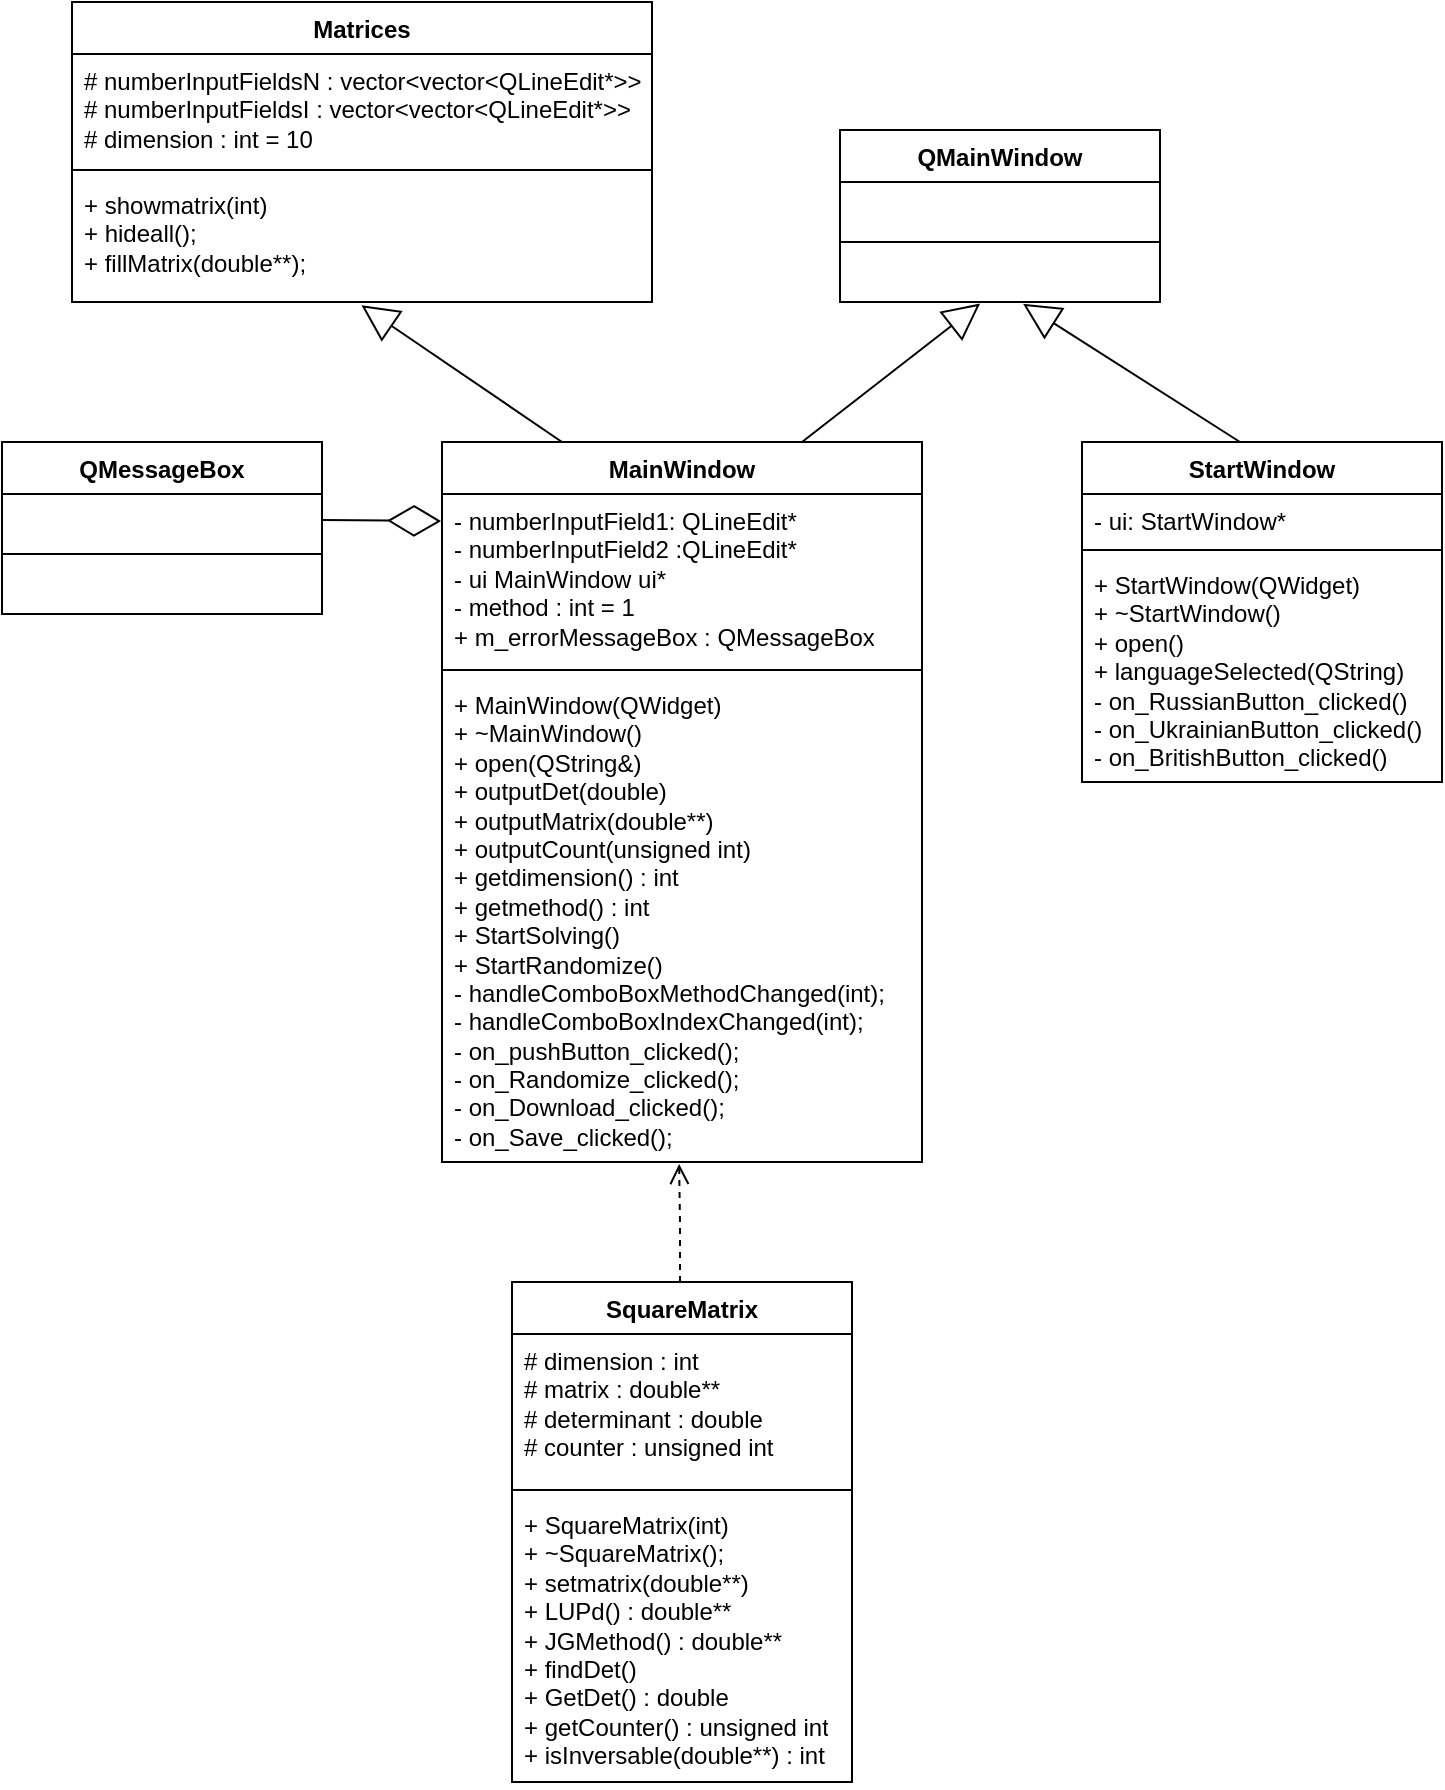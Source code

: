 <mxfile version="21.3.4" type="device">
  <diagram name="Page-1" id="3ufDmLHEPpzudW73PUIJ">
    <mxGraphModel dx="954" dy="584" grid="1" gridSize="10" guides="1" tooltips="1" connect="1" arrows="1" fold="1" page="1" pageScale="1" pageWidth="827" pageHeight="1169" math="0" shadow="0">
      <root>
        <mxCell id="0" />
        <mxCell id="1" parent="0" />
        <mxCell id="Fc50Txc2LML38gy0drnZ-1" value="Matrices" style="swimlane;fontStyle=1;align=center;verticalAlign=top;childLayout=stackLayout;horizontal=1;startSize=26;horizontalStack=0;resizeParent=1;resizeParentMax=0;resizeLast=0;collapsible=1;marginBottom=0;whiteSpace=wrap;html=1;" parent="1" vertex="1">
          <mxGeometry x="75" y="20" width="290" height="150" as="geometry" />
        </mxCell>
        <mxCell id="Fc50Txc2LML38gy0drnZ-2" value="#&amp;nbsp;numberInputFieldsN : vector&amp;lt;vector&amp;lt;QLineEdit*&amp;gt;&amp;gt;&lt;br&gt;#&amp;nbsp;numberInputFieldsI : vector&amp;lt;vector&amp;lt;QLineEdit*&amp;gt;&amp;gt;&lt;br&gt;# dimension : int = 10&lt;br&gt;" style="text;strokeColor=none;fillColor=none;align=left;verticalAlign=top;spacingLeft=4;spacingRight=4;overflow=hidden;rotatable=0;points=[[0,0.5],[1,0.5]];portConstraint=eastwest;whiteSpace=wrap;html=1;" parent="Fc50Txc2LML38gy0drnZ-1" vertex="1">
          <mxGeometry y="26" width="290" height="54" as="geometry" />
        </mxCell>
        <mxCell id="Fc50Txc2LML38gy0drnZ-3" value="" style="line;strokeWidth=1;fillColor=none;align=left;verticalAlign=middle;spacingTop=-1;spacingLeft=3;spacingRight=3;rotatable=0;labelPosition=right;points=[];portConstraint=eastwest;strokeColor=inherit;" parent="Fc50Txc2LML38gy0drnZ-1" vertex="1">
          <mxGeometry y="80" width="290" height="8" as="geometry" />
        </mxCell>
        <mxCell id="Fc50Txc2LML38gy0drnZ-4" value="+&amp;nbsp;showmatrix(int)&lt;div&gt;+ hideall();&lt;/div&gt;&lt;div&gt;+ fillMatrix(double**);&lt;/div&gt;" style="text;strokeColor=none;fillColor=none;align=left;verticalAlign=top;spacingLeft=4;spacingRight=4;overflow=hidden;rotatable=0;points=[[0,0.5],[1,0.5]];portConstraint=eastwest;whiteSpace=wrap;html=1;" parent="Fc50Txc2LML38gy0drnZ-1" vertex="1">
          <mxGeometry y="88" width="290" height="62" as="geometry" />
        </mxCell>
        <mxCell id="Fc50Txc2LML38gy0drnZ-5" value="QMainWindow" style="swimlane;fontStyle=1;align=center;verticalAlign=top;childLayout=stackLayout;horizontal=1;startSize=26;horizontalStack=0;resizeParent=1;resizeParentMax=0;resizeLast=0;collapsible=1;marginBottom=0;whiteSpace=wrap;html=1;" parent="1" vertex="1">
          <mxGeometry x="459" y="84" width="160" height="86" as="geometry" />
        </mxCell>
        <mxCell id="Fc50Txc2LML38gy0drnZ-6" value="&amp;nbsp;" style="text;strokeColor=none;fillColor=none;align=left;verticalAlign=top;spacingLeft=4;spacingRight=4;overflow=hidden;rotatable=0;points=[[0,0.5],[1,0.5]];portConstraint=eastwest;whiteSpace=wrap;html=1;" parent="Fc50Txc2LML38gy0drnZ-5" vertex="1">
          <mxGeometry y="26" width="160" height="26" as="geometry" />
        </mxCell>
        <mxCell id="Fc50Txc2LML38gy0drnZ-7" value="" style="line;strokeWidth=1;fillColor=none;align=left;verticalAlign=middle;spacingTop=-1;spacingLeft=3;spacingRight=3;rotatable=0;labelPosition=right;points=[];portConstraint=eastwest;strokeColor=inherit;" parent="Fc50Txc2LML38gy0drnZ-5" vertex="1">
          <mxGeometry y="52" width="160" height="8" as="geometry" />
        </mxCell>
        <mxCell id="Fc50Txc2LML38gy0drnZ-8" value="&amp;nbsp;" style="text;strokeColor=none;fillColor=none;align=left;verticalAlign=top;spacingLeft=4;spacingRight=4;overflow=hidden;rotatable=0;points=[[0,0.5],[1,0.5]];portConstraint=eastwest;whiteSpace=wrap;html=1;" parent="Fc50Txc2LML38gy0drnZ-5" vertex="1">
          <mxGeometry y="60" width="160" height="26" as="geometry" />
        </mxCell>
        <mxCell id="Fc50Txc2LML38gy0drnZ-9" value="MainWindow" style="swimlane;fontStyle=1;align=center;verticalAlign=top;childLayout=stackLayout;horizontal=1;startSize=26;horizontalStack=0;resizeParent=1;resizeParentMax=0;resizeLast=0;collapsible=1;marginBottom=0;whiteSpace=wrap;html=1;" parent="1" vertex="1">
          <mxGeometry x="260" y="240" width="240" height="360" as="geometry" />
        </mxCell>
        <mxCell id="Fc50Txc2LML38gy0drnZ-10" value="&lt;div&gt;- numberInputField1: QLineEdit*&lt;/div&gt;&lt;div&gt;- numberInputField2 :QLineEdit*&lt;/div&gt;&lt;div&gt;&lt;span style=&quot;background-color: initial;&quot;&gt;- ui MainWindow ui*&lt;/span&gt;&lt;/div&gt;&lt;div&gt;- method : int = 1&lt;/div&gt;&lt;div&gt;+&amp;nbsp;m_errorMessageBox : QMessageBox&lt;/div&gt;" style="text;strokeColor=none;fillColor=none;align=left;verticalAlign=top;spacingLeft=4;spacingRight=4;overflow=hidden;rotatable=0;points=[[0,0.5],[1,0.5]];portConstraint=eastwest;whiteSpace=wrap;html=1;" parent="Fc50Txc2LML38gy0drnZ-9" vertex="1">
          <mxGeometry y="26" width="240" height="84" as="geometry" />
        </mxCell>
        <mxCell id="Fc50Txc2LML38gy0drnZ-11" value="" style="line;strokeWidth=1;fillColor=none;align=left;verticalAlign=middle;spacingTop=-1;spacingLeft=3;spacingRight=3;rotatable=0;labelPosition=right;points=[];portConstraint=eastwest;strokeColor=inherit;" parent="Fc50Txc2LML38gy0drnZ-9" vertex="1">
          <mxGeometry y="110" width="240" height="8" as="geometry" />
        </mxCell>
        <mxCell id="Fc50Txc2LML38gy0drnZ-12" value="+ MainWindow(QWidget)&lt;br style=&quot;border-color: var(--border-color);&quot;&gt;+ ~MainWindow()&lt;br style=&quot;border-color: var(--border-color);&quot;&gt;&lt;div style=&quot;border-color: var(--border-color);&quot;&gt;+ open(QString&amp;amp;)&lt;/div&gt;&lt;div style=&quot;border-color: var(--border-color);&quot;&gt;+ outputDet(double)&lt;/div&gt;&lt;div style=&quot;border-color: var(--border-color);&quot;&gt;+ outputMatrix(double**)&lt;/div&gt;&lt;div style=&quot;border-color: var(--border-color);&quot;&gt;+ outputCount(unsigned int)&lt;/div&gt;&lt;div style=&quot;border-color: var(--border-color);&quot;&gt;&lt;span style=&quot;border-color: var(--border-color); background-color: initial;&quot;&gt;+ getdimension() : int&lt;/span&gt;&lt;br style=&quot;border-color: var(--border-color);&quot;&gt;&lt;/div&gt;&lt;div style=&quot;border-color: var(--border-color);&quot;&gt;+ getmethod() : int&lt;/div&gt;&lt;div style=&quot;border-color: var(--border-color);&quot;&gt;+ StartSolving()&lt;/div&gt;&lt;div style=&quot;border-color: var(--border-color);&quot;&gt;+ StartRandomize()&lt;/div&gt;&lt;div style=&quot;border-color: var(--border-color);&quot;&gt;- handleComboBoxMethodChanged(int);&lt;/div&gt;&lt;div style=&quot;border-color: var(--border-color);&quot;&gt;&lt;span style=&quot;background-color: initial;&quot;&gt;- handleComboBoxIndexChanged(int);&lt;/span&gt;&lt;/div&gt;&lt;div style=&quot;border-color: var(--border-color);&quot;&gt;- on_pushButton_clicked();&lt;/div&gt;&lt;div style=&quot;border-color: var(--border-color);&quot;&gt;- on_Randomize_clicked();&lt;/div&gt;&lt;div style=&quot;border-color: var(--border-color);&quot;&gt;- on_Download_clicked();&lt;/div&gt;&lt;div style=&quot;border-color: var(--border-color);&quot;&gt;- on_Save_clicked();&lt;/div&gt;" style="text;strokeColor=none;fillColor=none;align=left;verticalAlign=top;spacingLeft=4;spacingRight=4;overflow=hidden;rotatable=0;points=[[0,0.5],[1,0.5]];portConstraint=eastwest;whiteSpace=wrap;html=1;" parent="Fc50Txc2LML38gy0drnZ-9" vertex="1">
          <mxGeometry y="118" width="240" height="242" as="geometry" />
        </mxCell>
        <mxCell id="Fc50Txc2LML38gy0drnZ-17" value="StartWindow" style="swimlane;fontStyle=1;align=center;verticalAlign=top;childLayout=stackLayout;horizontal=1;startSize=26;horizontalStack=0;resizeParent=1;resizeParentMax=0;resizeLast=0;collapsible=1;marginBottom=0;whiteSpace=wrap;html=1;" parent="1" vertex="1">
          <mxGeometry x="580" y="240" width="180" height="170" as="geometry" />
        </mxCell>
        <mxCell id="Fc50Txc2LML38gy0drnZ-18" value="&lt;div&gt;&lt;span style=&quot;background-color: initial;&quot;&gt;- ui: StartWindow*&lt;/span&gt;&lt;br&gt;&lt;/div&gt;" style="text;strokeColor=none;fillColor=none;align=left;verticalAlign=top;spacingLeft=4;spacingRight=4;overflow=hidden;rotatable=0;points=[[0,0.5],[1,0.5]];portConstraint=eastwest;whiteSpace=wrap;html=1;" parent="Fc50Txc2LML38gy0drnZ-17" vertex="1">
          <mxGeometry y="26" width="180" height="24" as="geometry" />
        </mxCell>
        <mxCell id="Fc50Txc2LML38gy0drnZ-19" value="" style="line;strokeWidth=1;fillColor=none;align=left;verticalAlign=middle;spacingTop=-1;spacingLeft=3;spacingRight=3;rotatable=0;labelPosition=right;points=[];portConstraint=eastwest;strokeColor=inherit;" parent="Fc50Txc2LML38gy0drnZ-17" vertex="1">
          <mxGeometry y="50" width="180" height="8" as="geometry" />
        </mxCell>
        <mxCell id="Fc50Txc2LML38gy0drnZ-20" value="+ StartWindow(QWidget)&lt;br&gt;+ ~StartWindow()&lt;br&gt;+ open()&lt;br&gt;+ languageSelected(QString)&lt;br&gt;- on_RussianButton_clicked()&lt;br&gt;&lt;span style=&quot;background-color: initial;&quot;&gt;- on_UkrainianButton_clicked()&lt;/span&gt;&lt;br&gt;&lt;div style=&quot;border-color: var(--border-color);&quot;&gt;- on_BritishButton_clicked()&lt;/div&gt;" style="text;strokeColor=none;fillColor=none;align=left;verticalAlign=top;spacingLeft=4;spacingRight=4;overflow=hidden;rotatable=0;points=[[0,0.5],[1,0.5]];portConstraint=eastwest;whiteSpace=wrap;html=1;" parent="Fc50Txc2LML38gy0drnZ-17" vertex="1">
          <mxGeometry y="58" width="180" height="112" as="geometry" />
        </mxCell>
        <mxCell id="Fc50Txc2LML38gy0drnZ-21" value="" style="endArrow=block;endSize=16;endFill=0;html=1;rounded=0;exitX=0.25;exitY=0;exitDx=0;exitDy=0;entryX=0.499;entryY=1.027;entryDx=0;entryDy=0;entryPerimeter=0;" parent="1" source="Fc50Txc2LML38gy0drnZ-9" target="Fc50Txc2LML38gy0drnZ-4" edge="1">
          <mxGeometry width="160" relative="1" as="geometry">
            <mxPoint x="350" y="280" as="sourcePoint" />
            <mxPoint x="220" y="180" as="targetPoint" />
          </mxGeometry>
        </mxCell>
        <mxCell id="Fc50Txc2LML38gy0drnZ-25" value="" style="endArrow=block;endSize=16;endFill=0;html=1;rounded=0;exitX=0.75;exitY=0;exitDx=0;exitDy=0;entryX=0.438;entryY=1.03;entryDx=0;entryDy=0;entryPerimeter=0;" parent="1" source="Fc50Txc2LML38gy0drnZ-9" target="Fc50Txc2LML38gy0drnZ-8" edge="1">
          <mxGeometry width="160" relative="1" as="geometry">
            <mxPoint x="350" y="250" as="sourcePoint" />
            <mxPoint x="251" y="177" as="targetPoint" />
          </mxGeometry>
        </mxCell>
        <mxCell id="Fc50Txc2LML38gy0drnZ-26" value="" style="endArrow=block;endSize=16;endFill=0;html=1;rounded=0;exitX=0.25;exitY=0;exitDx=0;exitDy=0;entryX=0.572;entryY=1.033;entryDx=0;entryDy=0;entryPerimeter=0;" parent="1" target="Fc50Txc2LML38gy0drnZ-8" edge="1">
          <mxGeometry width="160" relative="1" as="geometry">
            <mxPoint x="659" y="240" as="sourcePoint" />
            <mxPoint x="560" y="170" as="targetPoint" />
          </mxGeometry>
        </mxCell>
        <mxCell id="Fc50Txc2LML38gy0drnZ-28" value="" style="html=1;verticalAlign=bottom;endArrow=open;dashed=1;endSize=8;edgeStyle=elbowEdgeStyle;elbow=vertical;curved=0;rounded=0;exitX=0.5;exitY=0;exitDx=0;exitDy=0;entryX=0.494;entryY=1.004;entryDx=0;entryDy=0;entryPerimeter=0;" parent="1" target="Fc50Txc2LML38gy0drnZ-12" edge="1">
          <mxGeometry relative="1" as="geometry">
            <mxPoint x="379" y="660" as="sourcePoint" />
            <mxPoint x="460" y="330" as="targetPoint" />
          </mxGeometry>
        </mxCell>
        <mxCell id="Fc50Txc2LML38gy0drnZ-30" value="QMessageBox" style="swimlane;fontStyle=1;align=center;verticalAlign=top;childLayout=stackLayout;horizontal=1;startSize=26;horizontalStack=0;resizeParent=1;resizeParentMax=0;resizeLast=0;collapsible=1;marginBottom=0;whiteSpace=wrap;html=1;" parent="1" vertex="1">
          <mxGeometry x="40" y="240" width="160" height="86" as="geometry">
            <mxRectangle x="120" y="380" width="100" height="30" as="alternateBounds" />
          </mxGeometry>
        </mxCell>
        <mxCell id="Fc50Txc2LML38gy0drnZ-31" value="&amp;nbsp;" style="text;strokeColor=none;fillColor=none;align=left;verticalAlign=top;spacingLeft=4;spacingRight=4;overflow=hidden;rotatable=0;points=[[0,0.5],[1,0.5]];portConstraint=eastwest;whiteSpace=wrap;html=1;" parent="Fc50Txc2LML38gy0drnZ-30" vertex="1">
          <mxGeometry y="26" width="160" height="26" as="geometry" />
        </mxCell>
        <mxCell id="Fc50Txc2LML38gy0drnZ-32" value="" style="line;strokeWidth=1;fillColor=none;align=left;verticalAlign=middle;spacingTop=-1;spacingLeft=3;spacingRight=3;rotatable=0;labelPosition=right;points=[];portConstraint=eastwest;strokeColor=inherit;" parent="Fc50Txc2LML38gy0drnZ-30" vertex="1">
          <mxGeometry y="52" width="160" height="8" as="geometry" />
        </mxCell>
        <mxCell id="Fc50Txc2LML38gy0drnZ-33" value="&amp;nbsp;" style="text;strokeColor=none;fillColor=none;align=left;verticalAlign=top;spacingLeft=4;spacingRight=4;overflow=hidden;rotatable=0;points=[[0,0.5],[1,0.5]];portConstraint=eastwest;whiteSpace=wrap;html=1;" parent="Fc50Txc2LML38gy0drnZ-30" vertex="1">
          <mxGeometry y="60" width="160" height="26" as="geometry" />
        </mxCell>
        <mxCell id="Fc50Txc2LML38gy0drnZ-36" value="SquareMatrix" style="swimlane;fontStyle=1;align=center;verticalAlign=top;childLayout=stackLayout;horizontal=1;startSize=26;horizontalStack=0;resizeParent=1;resizeParentMax=0;resizeLast=0;collapsible=1;marginBottom=0;whiteSpace=wrap;html=1;" parent="1" vertex="1">
          <mxGeometry x="295" y="660" width="170" height="250" as="geometry" />
        </mxCell>
        <mxCell id="Fc50Txc2LML38gy0drnZ-37" value="# dimension : int&lt;div&gt;# matrix : double**&lt;/div&gt;&lt;div&gt;# determinant : double&lt;/div&gt;&lt;div&gt;# counter : unsigned int&lt;/div&gt;" style="text;strokeColor=none;fillColor=none;align=left;verticalAlign=top;spacingLeft=4;spacingRight=4;overflow=hidden;rotatable=0;points=[[0,0.5],[1,0.5]];portConstraint=eastwest;whiteSpace=wrap;html=1;" parent="Fc50Txc2LML38gy0drnZ-36" vertex="1">
          <mxGeometry y="26" width="170" height="74" as="geometry" />
        </mxCell>
        <mxCell id="Fc50Txc2LML38gy0drnZ-38" value="" style="line;strokeWidth=1;fillColor=none;align=left;verticalAlign=middle;spacingTop=-1;spacingLeft=3;spacingRight=3;rotatable=0;labelPosition=right;points=[];portConstraint=eastwest;strokeColor=inherit;" parent="Fc50Txc2LML38gy0drnZ-36" vertex="1">
          <mxGeometry y="100" width="170" height="8" as="geometry" />
        </mxCell>
        <mxCell id="Fc50Txc2LML38gy0drnZ-39" value="+&amp;nbsp;SquareMatrix(int)&lt;div&gt;+ ~SquareMatrix();&lt;/div&gt;&lt;div&gt;&lt;span style=&quot;background-color: initial;&quot;&gt;+ setmatrix(double**)&lt;/span&gt;&lt;br&gt;&lt;/div&gt;&lt;div&gt;&lt;span style=&quot;background-color: initial;&quot;&gt;+ LUPd() : double**&lt;/span&gt;&lt;br&gt;&lt;/div&gt;&lt;div&gt;+ JGMethod() : double**&lt;/div&gt;&lt;div&gt;&lt;span style=&quot;background-color: initial;&quot;&gt;+ findDet()&lt;/span&gt;&lt;br&gt;&lt;/div&gt;&lt;div&gt;+ GetDet() : double&lt;/div&gt;&lt;div&gt;&lt;span style=&quot;background-color: initial;&quot;&gt;+ getCounter() : unsigned int&lt;/span&gt;&lt;br&gt;&lt;/div&gt;&lt;div&gt;&lt;span style=&quot;background-color: initial;&quot;&gt;+ isInversable(double**) : int&lt;/span&gt;&lt;br&gt;&lt;/div&gt;" style="text;strokeColor=none;fillColor=none;align=left;verticalAlign=top;spacingLeft=4;spacingRight=4;overflow=hidden;rotatable=0;points=[[0,0.5],[1,0.5]];portConstraint=eastwest;whiteSpace=wrap;html=1;" parent="Fc50Txc2LML38gy0drnZ-36" vertex="1">
          <mxGeometry y="108" width="170" height="142" as="geometry" />
        </mxCell>
        <mxCell id="Fc50Txc2LML38gy0drnZ-35" value="" style="endArrow=diamondThin;endFill=0;endSize=24;html=1;rounded=0;exitX=1;exitY=0.5;exitDx=0;exitDy=0;entryX=-0.002;entryY=0.161;entryDx=0;entryDy=0;entryPerimeter=0;" parent="1" source="Fc50Txc2LML38gy0drnZ-31" target="Fc50Txc2LML38gy0drnZ-10" edge="1">
          <mxGeometry width="160" relative="1" as="geometry">
            <mxPoint x="120" y="420" as="sourcePoint" />
            <mxPoint x="280" y="420" as="targetPoint" />
          </mxGeometry>
        </mxCell>
      </root>
    </mxGraphModel>
  </diagram>
</mxfile>
